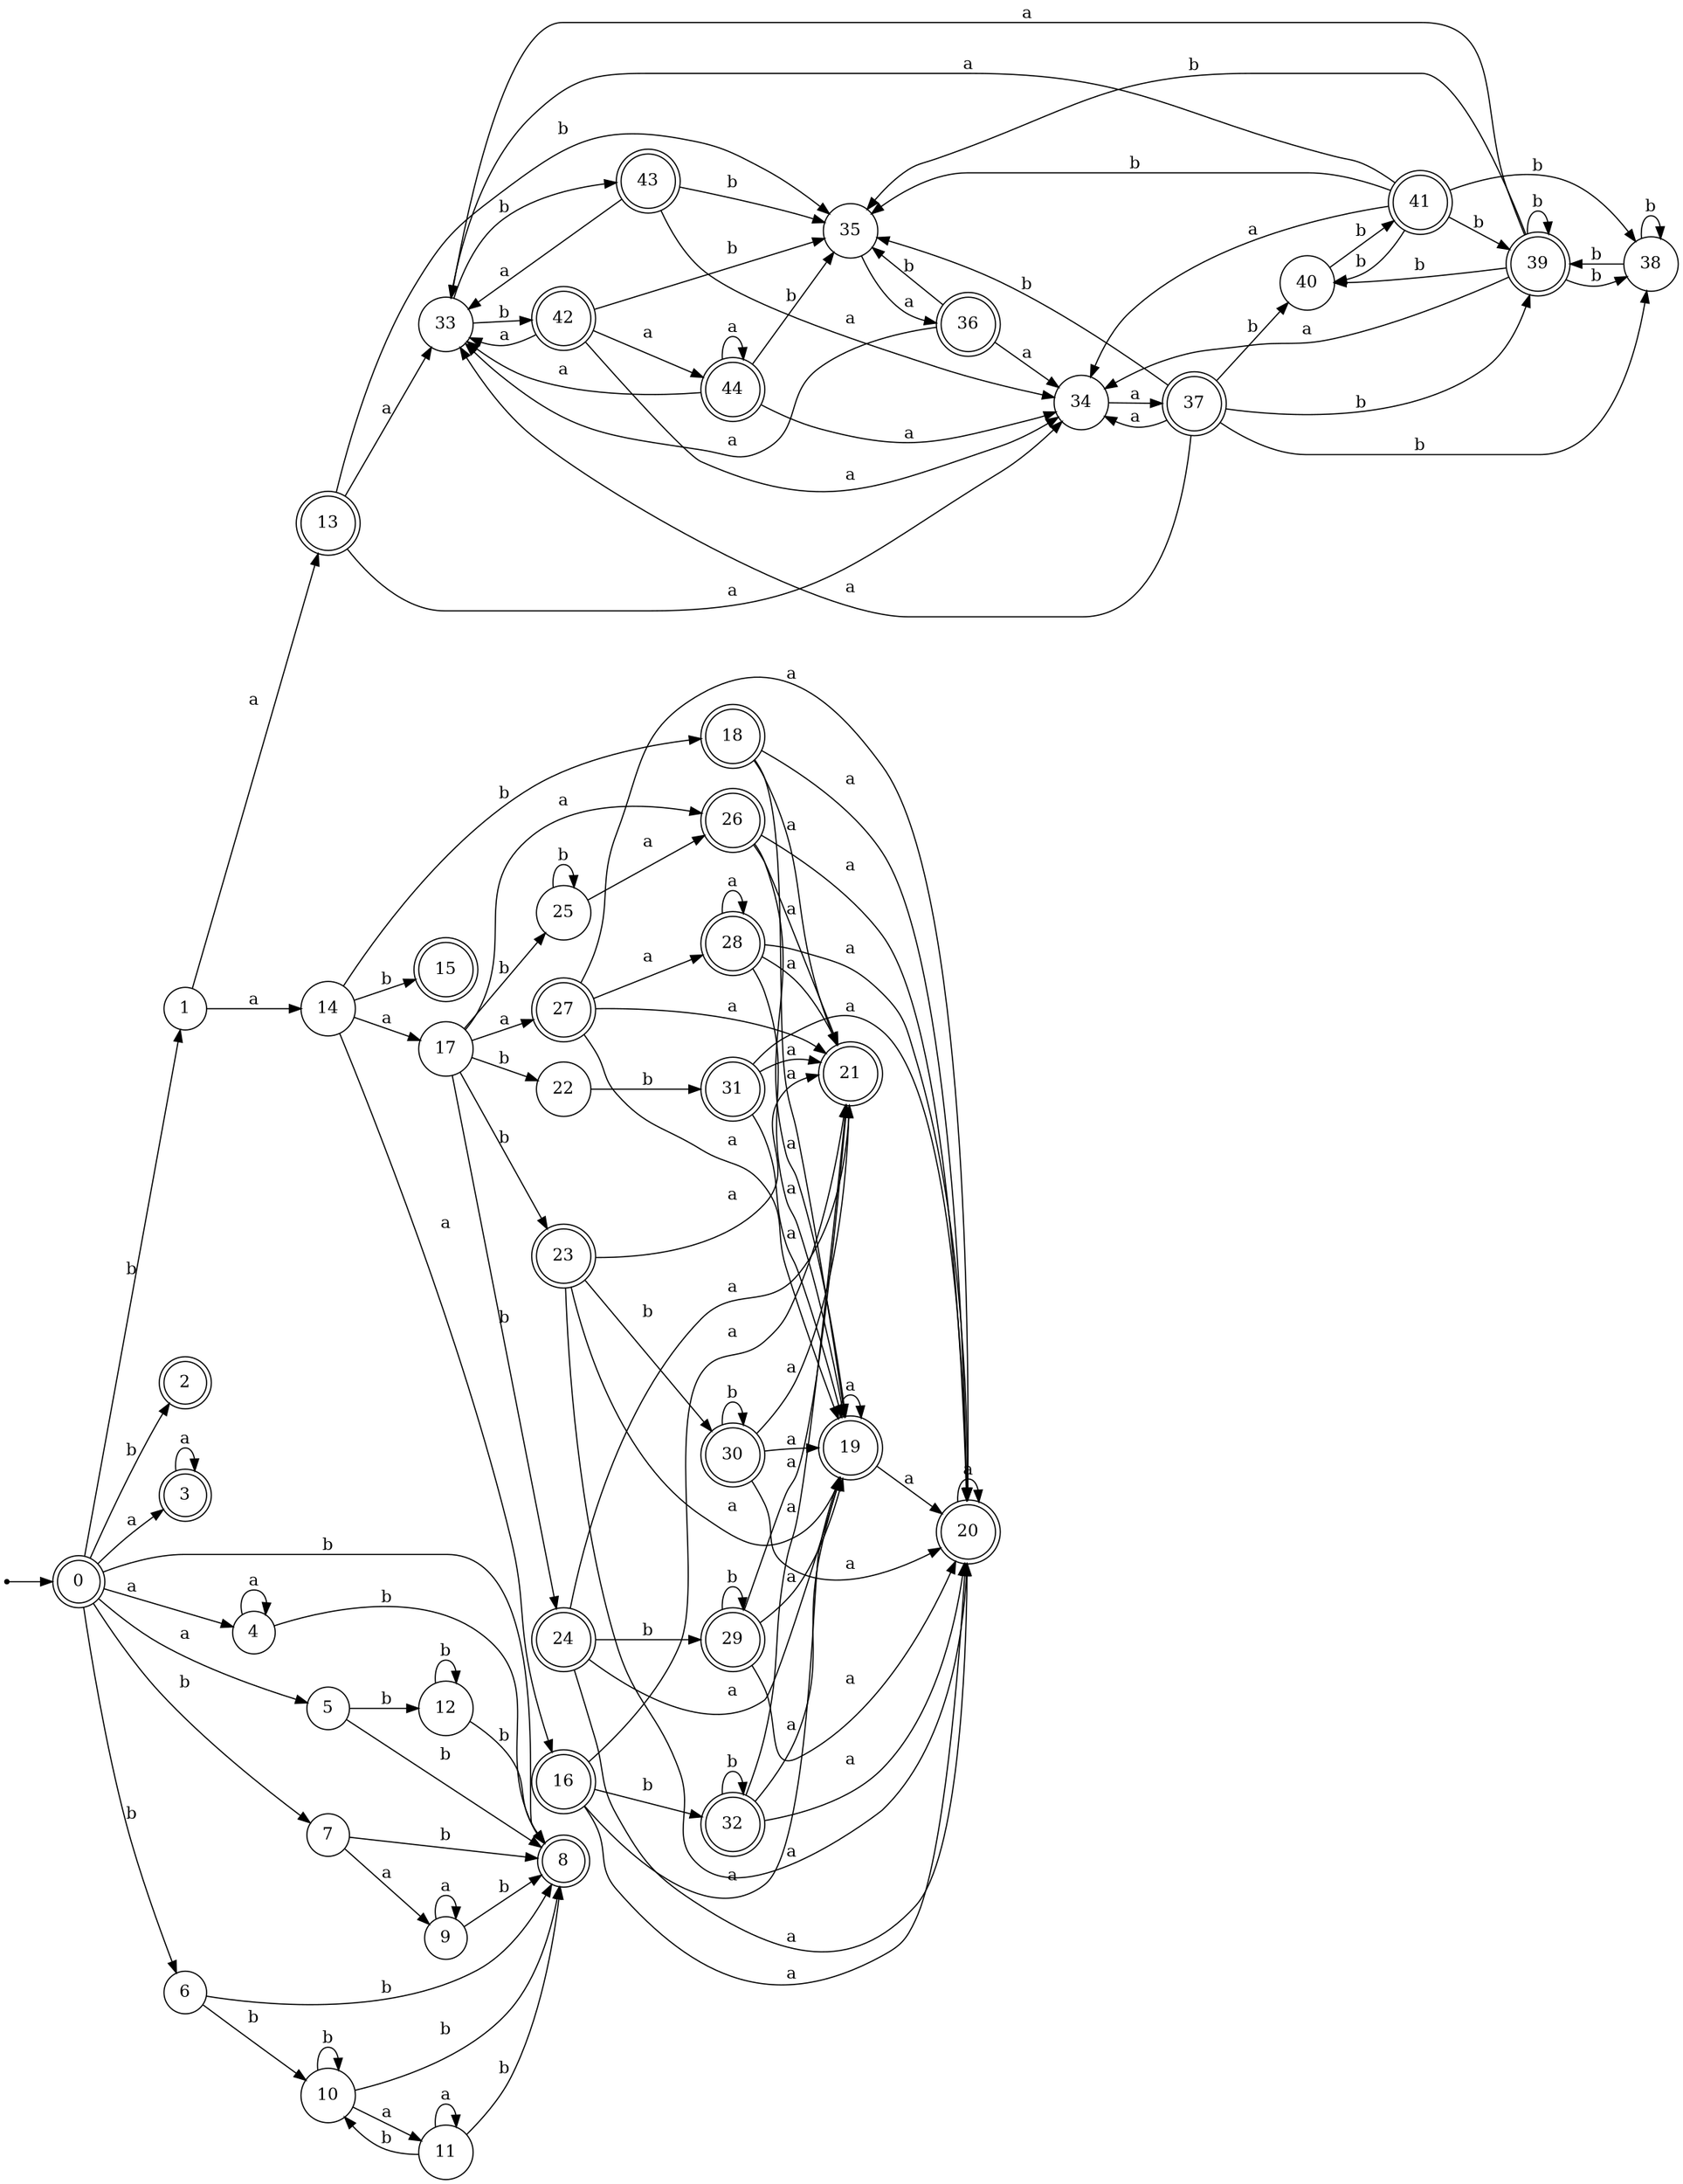 digraph finite_state_machine {
rankdir=LR;
size="20,20";
node [shape = point]; "dummy0"
node [shape = doublecircle]; "0";"dummy0" -> "0";
node [shape = circle]; "1";
node [shape = doublecircle]; "2";node [shape = doublecircle]; "3";node [shape = circle]; "4";
node [shape = circle]; "5";
node [shape = circle]; "6";
node [shape = circle]; "7";
node [shape = doublecircle]; "8";node [shape = circle]; "9";
node [shape = circle]; "10";
node [shape = circle]; "11";
node [shape = circle]; "12";
node [shape = doublecircle]; "13";node [shape = circle]; "14";
node [shape = doublecircle]; "15";node [shape = doublecircle]; "16";node [shape = circle]; "17";
node [shape = doublecircle]; "18";node [shape = doublecircle]; "19";node [shape = doublecircle]; "20";node [shape = doublecircle]; "21";node [shape = circle]; "22";
node [shape = doublecircle]; "23";node [shape = doublecircle]; "24";node [shape = circle]; "25";
node [shape = doublecircle]; "26";node [shape = doublecircle]; "27";node [shape = doublecircle]; "28";node [shape = doublecircle]; "29";node [shape = doublecircle]; "30";node [shape = doublecircle]; "31";node [shape = doublecircle]; "32";node [shape = circle]; "33";
node [shape = circle]; "34";
node [shape = circle]; "35";
node [shape = doublecircle]; "36";node [shape = doublecircle]; "37";node [shape = circle]; "38";
node [shape = doublecircle]; "39";node [shape = circle]; "40";
node [shape = doublecircle]; "41";node [shape = doublecircle]; "42";node [shape = doublecircle]; "43";node [shape = doublecircle]; "44";"0" -> "1" [label = "b"];
 "0" -> "2" [label = "b"];
 "0" -> "6" [label = "b"];
 "0" -> "7" [label = "b"];
 "0" -> "8" [label = "b"];
 "0" -> "3" [label = "a"];
 "0" -> "4" [label = "a"];
 "0" -> "5" [label = "a"];
 "7" -> "9" [label = "a"];
 "7" -> "8" [label = "b"];
 "9" -> "9" [label = "a"];
 "9" -> "8" [label = "b"];
 "6" -> "8" [label = "b"];
 "6" -> "10" [label = "b"];
 "10" -> "8" [label = "b"];
 "10" -> "10" [label = "b"];
 "10" -> "11" [label = "a"];
 "11" -> "11" [label = "a"];
 "11" -> "8" [label = "b"];
 "11" -> "10" [label = "b"];
 "5" -> "8" [label = "b"];
 "5" -> "12" [label = "b"];
 "12" -> "8" [label = "b"];
 "12" -> "12" [label = "b"];
 "4" -> "4" [label = "a"];
 "4" -> "8" [label = "b"];
 "3" -> "3" [label = "a"];
 "1" -> "13" [label = "a"];
 "1" -> "14" [label = "a"];
 "14" -> "18" [label = "b"];
 "14" -> "15" [label = "b"];
 "14" -> "16" [label = "a"];
 "14" -> "17" [label = "a"];
 "18" -> "19" [label = "a"];
 "18" -> "20" [label = "a"];
 "18" -> "21" [label = "a"];
 "20" -> "20" [label = "a"];
 "19" -> "19" [label = "a"];
 "19" -> "20" [label = "a"];
 "17" -> "24" [label = "b"];
 "17" -> "25" [label = "b"];
 "17" -> "22" [label = "b"];
 "17" -> "23" [label = "b"];
 "17" -> "26" [label = "a"];
 "17" -> "27" [label = "a"];
 "27" -> "21" [label = "a"];
 "27" -> "19" [label = "a"];
 "27" -> "28" [label = "a"];
 "27" -> "20" [label = "a"];
 "28" -> "21" [label = "a"];
 "28" -> "19" [label = "a"];
 "28" -> "28" [label = "a"];
 "28" -> "20" [label = "a"];
 "26" -> "19" [label = "a"];
 "26" -> "20" [label = "a"];
 "26" -> "21" [label = "a"];
 "25" -> "25" [label = "b"];
 "25" -> "26" [label = "a"];
 "24" -> "29" [label = "b"];
 "24" -> "19" [label = "a"];
 "24" -> "20" [label = "a"];
 "24" -> "21" [label = "a"];
 "29" -> "29" [label = "b"];
 "29" -> "19" [label = "a"];
 "29" -> "20" [label = "a"];
 "29" -> "21" [label = "a"];
 "23" -> "30" [label = "b"];
 "23" -> "19" [label = "a"];
 "23" -> "20" [label = "a"];
 "23" -> "21" [label = "a"];
 "30" -> "30" [label = "b"];
 "30" -> "19" [label = "a"];
 "30" -> "20" [label = "a"];
 "30" -> "21" [label = "a"];
 "22" -> "31" [label = "b"];
 "31" -> "19" [label = "a"];
 "31" -> "20" [label = "a"];
 "31" -> "21" [label = "a"];
 "16" -> "32" [label = "b"];
 "16" -> "19" [label = "a"];
 "16" -> "20" [label = "a"];
 "16" -> "21" [label = "a"];
 "32" -> "32" [label = "b"];
 "32" -> "19" [label = "a"];
 "32" -> "20" [label = "a"];
 "32" -> "21" [label = "a"];
 "13" -> "33" [label = "a"];
 "13" -> "34" [label = "a"];
 "13" -> "35" [label = "b"];
 "35" -> "36" [label = "a"];
 "36" -> "35" [label = "b"];
 "36" -> "33" [label = "a"];
 "36" -> "34" [label = "a"];
 "34" -> "37" [label = "a"];
 "37" -> "33" [label = "a"];
 "37" -> "34" [label = "a"];
 "37" -> "40" [label = "b"];
 "37" -> "35" [label = "b"];
 "37" -> "38" [label = "b"];
 "37" -> "39" [label = "b"];
 "40" -> "41" [label = "b"];
 "41" -> "40" [label = "b"];
 "41" -> "35" [label = "b"];
 "41" -> "38" [label = "b"];
 "41" -> "39" [label = "b"];
 "41" -> "33" [label = "a"];
 "41" -> "34" [label = "a"];
 "39" -> "40" [label = "b"];
 "39" -> "35" [label = "b"];
 "39" -> "38" [label = "b"];
 "39" -> "39" [label = "b"];
 "39" -> "33" [label = "a"];
 "39" -> "34" [label = "a"];
 "38" -> "38" [label = "b"];
 "38" -> "39" [label = "b"];
 "33" -> "42" [label = "b"];
 "33" -> "43" [label = "b"];
 "43" -> "33" [label = "a"];
 "43" -> "34" [label = "a"];
 "43" -> "35" [label = "b"];
 "42" -> "33" [label = "a"];
 "42" -> "34" [label = "a"];
 "42" -> "44" [label = "a"];
 "42" -> "35" [label = "b"];
 "44" -> "33" [label = "a"];
 "44" -> "34" [label = "a"];
 "44" -> "44" [label = "a"];
 "44" -> "35" [label = "b"];
 }
